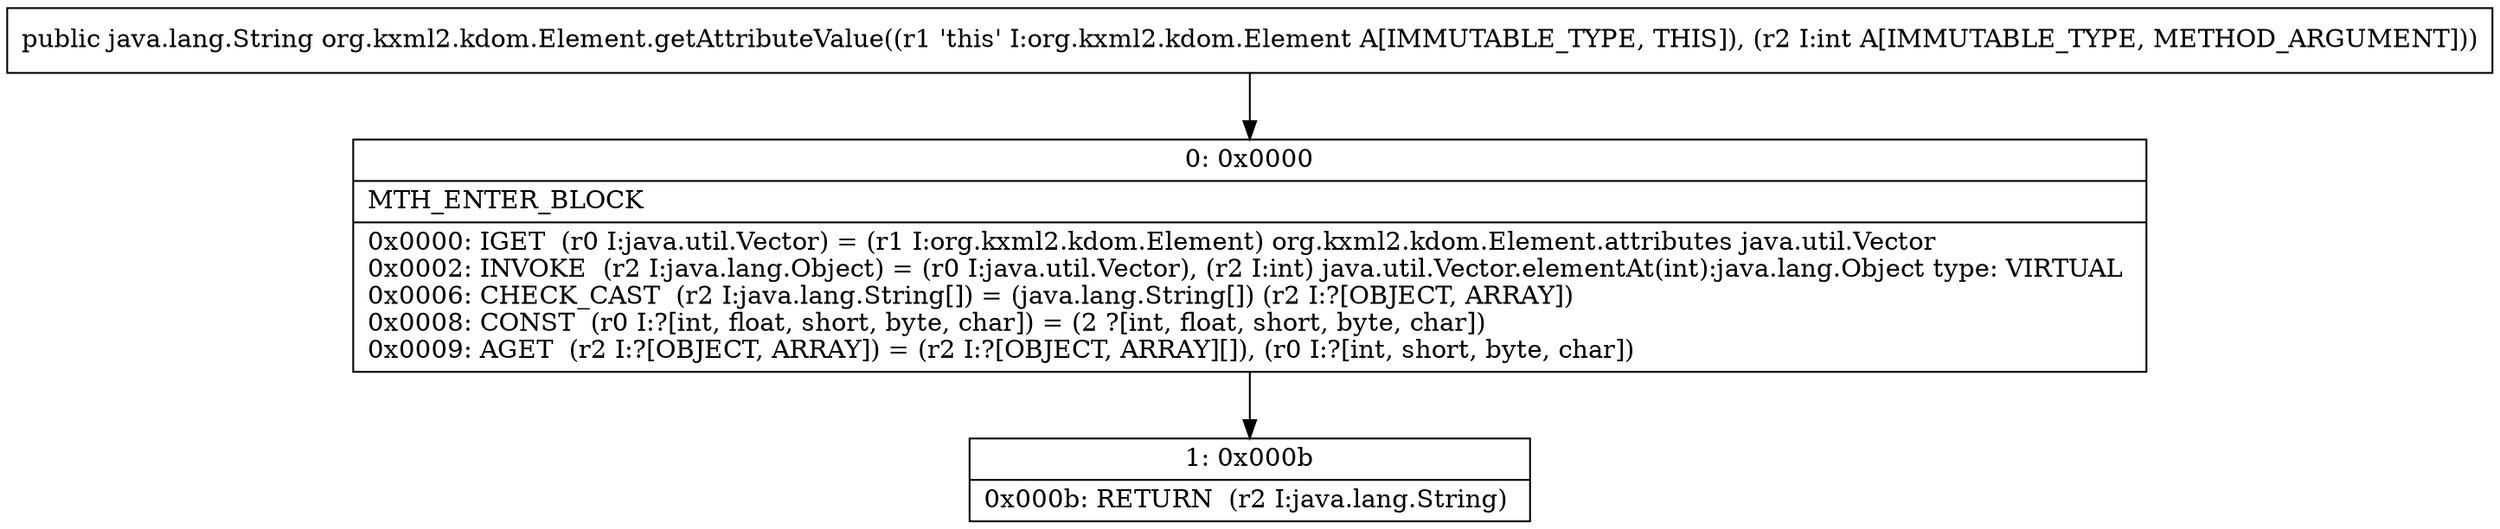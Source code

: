 digraph "CFG fororg.kxml2.kdom.Element.getAttributeValue(I)Ljava\/lang\/String;" {
Node_0 [shape=record,label="{0\:\ 0x0000|MTH_ENTER_BLOCK\l|0x0000: IGET  (r0 I:java.util.Vector) = (r1 I:org.kxml2.kdom.Element) org.kxml2.kdom.Element.attributes java.util.Vector \l0x0002: INVOKE  (r2 I:java.lang.Object) = (r0 I:java.util.Vector), (r2 I:int) java.util.Vector.elementAt(int):java.lang.Object type: VIRTUAL \l0x0006: CHECK_CAST  (r2 I:java.lang.String[]) = (java.lang.String[]) (r2 I:?[OBJECT, ARRAY]) \l0x0008: CONST  (r0 I:?[int, float, short, byte, char]) = (2 ?[int, float, short, byte, char]) \l0x0009: AGET  (r2 I:?[OBJECT, ARRAY]) = (r2 I:?[OBJECT, ARRAY][]), (r0 I:?[int, short, byte, char]) \l}"];
Node_1 [shape=record,label="{1\:\ 0x000b|0x000b: RETURN  (r2 I:java.lang.String) \l}"];
MethodNode[shape=record,label="{public java.lang.String org.kxml2.kdom.Element.getAttributeValue((r1 'this' I:org.kxml2.kdom.Element A[IMMUTABLE_TYPE, THIS]), (r2 I:int A[IMMUTABLE_TYPE, METHOD_ARGUMENT])) }"];
MethodNode -> Node_0;
Node_0 -> Node_1;
}

